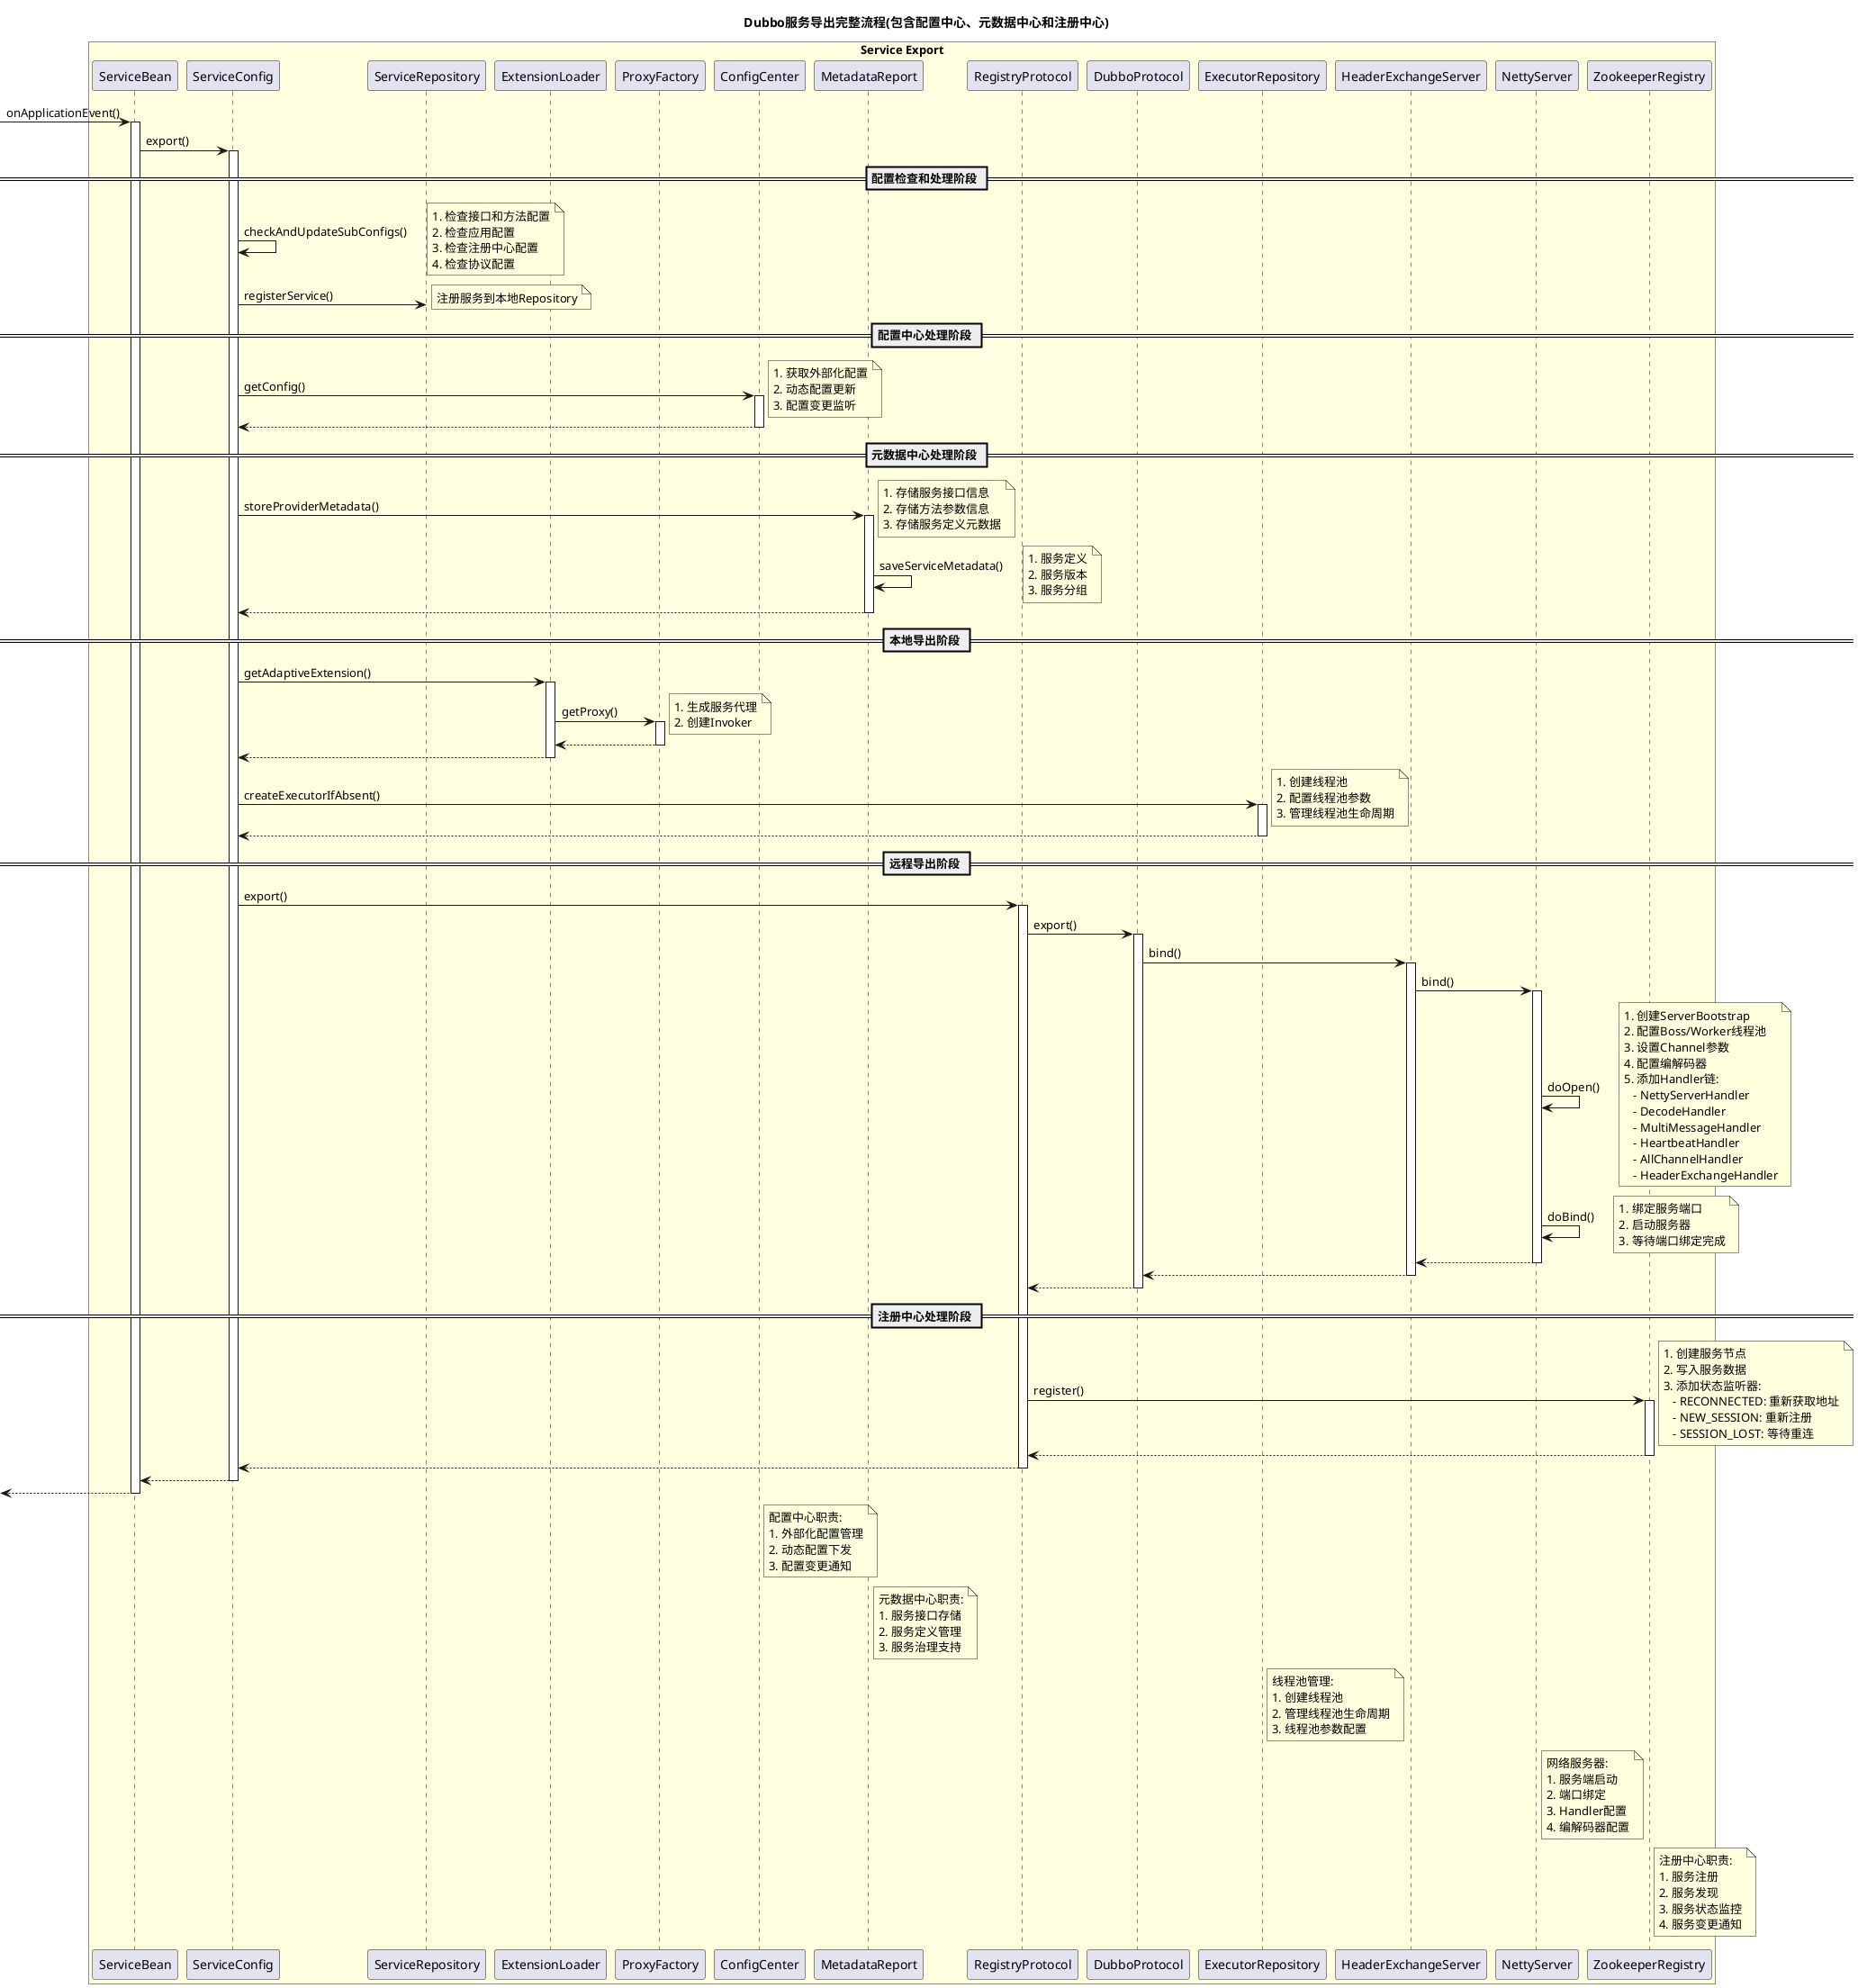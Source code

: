 @startuml
title Dubbo服务导出完整流程(包含配置中心、元数据中心和注册中心)

box "Service Export" #LightYellow
participant "ServiceBean" as serviceBean
participant "ServiceConfig" as config
participant "ServiceRepository" as repository
participant "ExtensionLoader" as loader
participant "ProxyFactory" as proxyFactory
participant "ConfigCenter" as configCenter
participant "MetadataReport" as metadata
participant "RegistryProtocol" as registry
participant "DubboProtocol" as protocol
participant "ExecutorRepository" as executor
participant "HeaderExchangeServer" as exchangeServer
participant "NettyServer" as nettyServer
participant "ZookeeperRegistry" as zk
end box

-> serviceBean: onApplicationEvent()
activate serviceBean

serviceBean -> config: export()
activate config

== 配置检查和处理阶段 ==
config -> config: checkAndUpdateSubConfigs()
note right
  1. 检查接口和方法配置
  2. 检查应用配置
  3. 检查注册中心配置
  4. 检查协议配置
end note

config -> repository: registerService()
note right: 注册服务到本地Repository

== 配置中心处理阶段 ==
config -> configCenter: getConfig()
activate configCenter
note right
  1. 获取外部化配置
  2. 动态配置更新
  3. 配置变更监听
end note

configCenter --> config
deactivate configCenter

== 元数据中心处理阶段 ==
config -> metadata: storeProviderMetadata()
activate metadata
note right
  1. 存储服务接口信息
  2. 存储方法参数信息
  3. 存储服务定义元数据
end note

metadata -> metadata: saveServiceMetadata()
note right
  1. 服务定义
  2. 服务版本
  3. 服务分组
end note

metadata --> config
deactivate metadata

== 本地导出阶段 ==
config -> loader: getAdaptiveExtension()
activate loader

loader -> proxyFactory: getProxy()
activate proxyFactory
note right
  1. 生成服务代理
  2. 创建Invoker
end note

proxyFactory --> loader
deactivate proxyFactory

loader --> config
deactivate loader

config -> executor: createExecutorIfAbsent()
activate executor
note right
  1. 创建线程池
  2. 配置线程池参数
  3. 管理线程池生命周期
end note

executor --> config
deactivate executor

== 远程导出阶段 ==
config -> registry: export()
activate registry

registry -> protocol: export()
activate protocol

protocol -> exchangeServer: bind()
activate exchangeServer

exchangeServer -> nettyServer: bind()
activate nettyServer

nettyServer -> nettyServer: doOpen()
note right
  1. 创建ServerBootstrap
  2. 配置Boss/Worker线程池
  3. 设置Channel参数
  4. 配置编解码器
  5. 添加Handler链:
     - NettyServerHandler
     - DecodeHandler
     - MultiMessageHandler
     - HeartbeatHandler
     - AllChannelHandler
     - HeaderExchangeHandler
end note

nettyServer -> nettyServer: doBind()
note right
  1. 绑定服务端口
  2. 启动服务器
  3. 等待端口绑定完成
end note

nettyServer --> exchangeServer
deactivate nettyServer

exchangeServer --> protocol
deactivate exchangeServer

protocol --> registry
deactivate protocol

== 注册中心处理阶段 ==
registry -> zk: register()
activate zk
note right
  1. 创建服务节点
  2. 写入服务数据
  3. 添加状态监听器:
     - RECONNECTED: 重新获取地址
     - NEW_SESSION: 重新注册
     - SESSION_LOST: 等待重连
end note

zk --> registry
deactivate zk

registry --> config
deactivate registry

config --> serviceBean
deactivate config

<-- serviceBean
deactivate serviceBean

note right of configCenter
  配置中心职责:
  1. 外部化配置管理
  2. 动态配置下发
  3. 配置变更通知
end note

note right of metadata
  元数据中心职责:
  1. 服务接口存储
  2. 服务定义管理
  3. 服务治理支持
end note

note right of executor
  线程池管理:
  1. 创建线程池
  2. 管理线程池生命周期
  3. 线程池参数配置
end note

note right of nettyServer
  网络服务器:
  1. 服务端启动
  2. 端口绑定
  3. Handler配置
  4. 编解码器配置
end note

note right of zk
  注册中心职责:
  1. 服务注册
  2. 服务发现
  3. 服务状态监控
  4. 服务变更通知
end note

@enduml